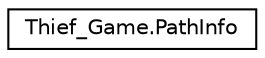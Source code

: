 digraph "Иерархия классов. Графический вид."
{
 // LATEX_PDF_SIZE
  edge [fontname="Helvetica",fontsize="10",labelfontname="Helvetica",labelfontsize="10"];
  node [fontname="Helvetica",fontsize="10",shape=record];
  rankdir="LR";
  Node0 [label="Thief_Game.PathInfo",height=0.2,width=0.4,color="black", fillcolor="white", style="filled",URL="$class_thief___game_1_1_path_info.html",tooltip="Класс с путями дирректорий проекта"];
}
